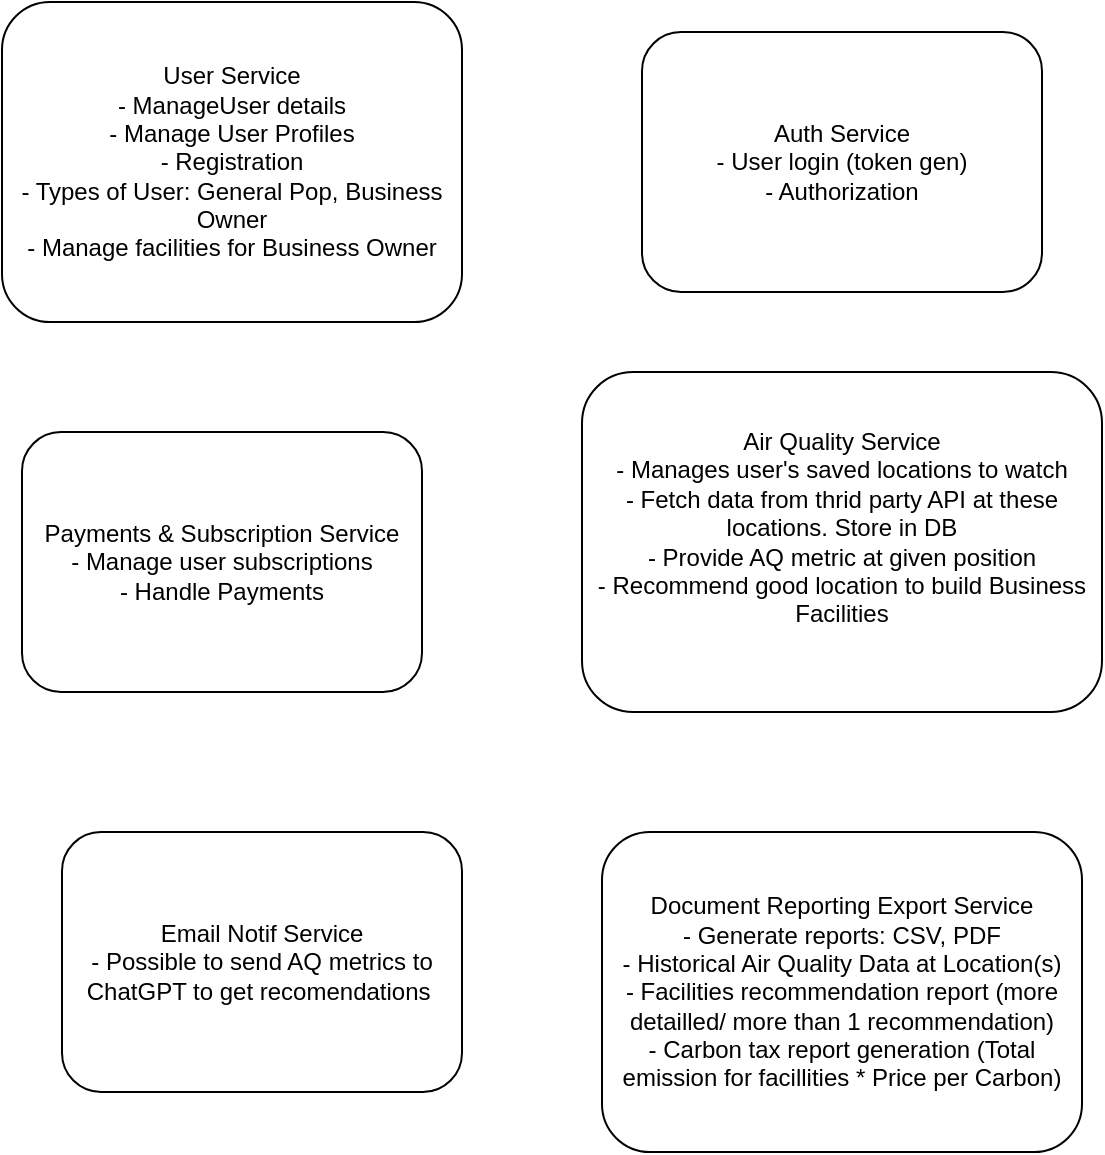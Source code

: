 <mxfile version="24.7.8">
  <diagram name="Page-1" id="jWWREkCYEuH6FqV-gnA3">
    <mxGraphModel dx="1504" dy="832" grid="1" gridSize="10" guides="1" tooltips="1" connect="1" arrows="1" fold="1" page="1" pageScale="1" pageWidth="850" pageHeight="1100" math="0" shadow="0">
      <root>
        <mxCell id="0" />
        <mxCell id="1" parent="0" />
        <mxCell id="76cVODLnmgbmPmDhCo48-5" value="User Service&lt;div&gt;- ManageUser details&lt;/div&gt;&lt;div&gt;- Manage User Profiles&lt;/div&gt;&lt;div&gt;- Registration&lt;/div&gt;&lt;div&gt;- Types of User: General Pop, Business Owner&lt;/div&gt;&lt;div&gt;- Manage facilities for Business Owner&lt;/div&gt;" style="rounded=1;whiteSpace=wrap;html=1;" vertex="1" parent="1">
          <mxGeometry x="-60" y="125" width="230" height="160" as="geometry" />
        </mxCell>
        <mxCell id="76cVODLnmgbmPmDhCo48-6" value="&lt;div&gt;Payments &amp;amp; Subscription Service&lt;/div&gt;&lt;div&gt;- Manage user subscriptions&lt;/div&gt;&lt;div&gt;- Handle Payments&lt;/div&gt;" style="rounded=1;whiteSpace=wrap;html=1;" vertex="1" parent="1">
          <mxGeometry x="-50" y="340" width="200" height="130" as="geometry" />
        </mxCell>
        <mxCell id="76cVODLnmgbmPmDhCo48-8" value="Auth Service&lt;div&gt;- User login (token gen)&lt;/div&gt;&lt;div&gt;- Authorization&lt;/div&gt;" style="rounded=1;whiteSpace=wrap;html=1;" vertex="1" parent="1">
          <mxGeometry x="260" y="140" width="200" height="130" as="geometry" />
        </mxCell>
        <mxCell id="76cVODLnmgbmPmDhCo48-9" value="Email Notif Service&lt;div&gt;- Possible to send AQ metrics to ChatGPT to get recomendations&amp;nbsp;&lt;br&gt;&lt;/div&gt;" style="rounded=1;whiteSpace=wrap;html=1;" vertex="1" parent="1">
          <mxGeometry x="-30" y="540" width="200" height="130" as="geometry" />
        </mxCell>
        <mxCell id="76cVODLnmgbmPmDhCo48-10" value="Document Reporting Export Service&lt;div&gt;- Generate reports: CSV, PDF&lt;/div&gt;&lt;div&gt;- Historical Air Quality Data at Location(s)&lt;/div&gt;&lt;div&gt;- Facilities recommendation report (more detailled/ more than 1 recommendation)&lt;/div&gt;&lt;div&gt;- Carbon tax report generation (Total emission for facillities * Price per Carbon)&lt;/div&gt;" style="rounded=1;whiteSpace=wrap;html=1;" vertex="1" parent="1">
          <mxGeometry x="240" y="540" width="240" height="160" as="geometry" />
        </mxCell>
        <mxCell id="76cVODLnmgbmPmDhCo48-11" value="Air Quality Service&lt;div&gt;- Manages user&#39;s saved locations to watch&lt;/div&gt;&lt;div&gt;- Fetch data from thrid party API at these locations. Store in DB&lt;/div&gt;&lt;div&gt;- Provide AQ metric at given position&lt;/div&gt;&lt;div&gt;- Recommend good location to build Business Facilities&lt;/div&gt;&lt;div&gt;&lt;br&gt;&lt;/div&gt;" style="rounded=1;whiteSpace=wrap;html=1;" vertex="1" parent="1">
          <mxGeometry x="230" y="310" width="260" height="170" as="geometry" />
        </mxCell>
      </root>
    </mxGraphModel>
  </diagram>
</mxfile>
